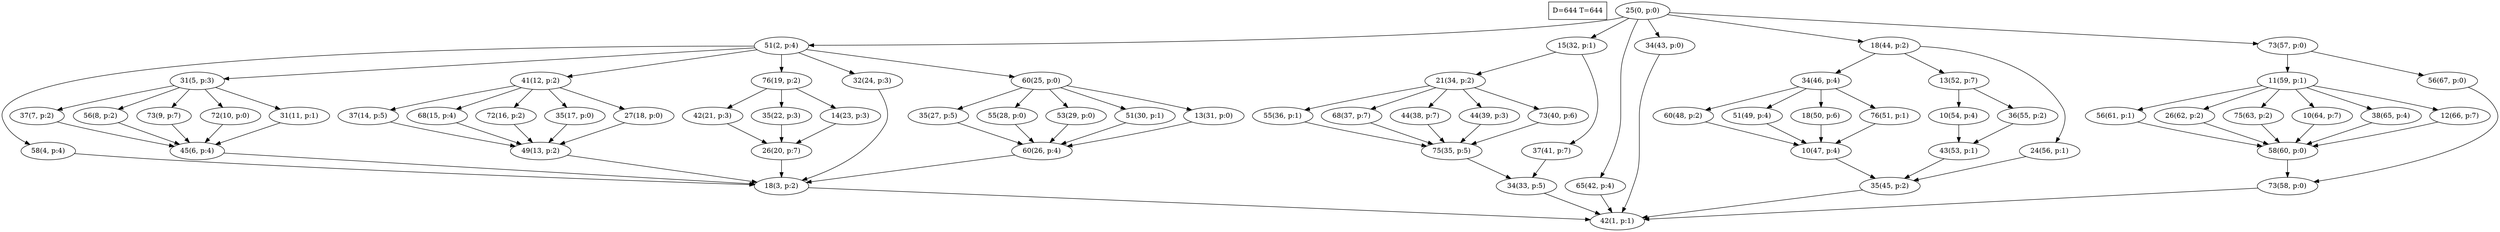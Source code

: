 digraph Task {
i [shape=box, label="D=644 T=644"]; 
0 [label="25(0, p:0)"];
1 [label="42(1, p:1)"];
2 [label="51(2, p:4)"];
3 [label="18(3, p:2)"];
4 [label="58(4, p:4)"];
5 [label="31(5, p:3)"];
6 [label="45(6, p:4)"];
7 [label="37(7, p:2)"];
8 [label="56(8, p:2)"];
9 [label="73(9, p:7)"];
10 [label="72(10, p:0)"];
11 [label="31(11, p:1)"];
12 [label="41(12, p:2)"];
13 [label="49(13, p:2)"];
14 [label="37(14, p:5)"];
15 [label="68(15, p:4)"];
16 [label="72(16, p:2)"];
17 [label="35(17, p:0)"];
18 [label="27(18, p:0)"];
19 [label="76(19, p:2)"];
20 [label="26(20, p:7)"];
21 [label="42(21, p:3)"];
22 [label="35(22, p:3)"];
23 [label="14(23, p:3)"];
24 [label="32(24, p:3)"];
25 [label="60(25, p:0)"];
26 [label="60(26, p:4)"];
27 [label="35(27, p:5)"];
28 [label="55(28, p:0)"];
29 [label="53(29, p:0)"];
30 [label="51(30, p:1)"];
31 [label="13(31, p:0)"];
32 [label="15(32, p:1)"];
33 [label="34(33, p:5)"];
34 [label="21(34, p:2)"];
35 [label="75(35, p:5)"];
36 [label="55(36, p:1)"];
37 [label="68(37, p:7)"];
38 [label="44(38, p:7)"];
39 [label="44(39, p:3)"];
40 [label="73(40, p:6)"];
41 [label="37(41, p:7)"];
42 [label="65(42, p:4)"];
43 [label="34(43, p:0)"];
44 [label="18(44, p:2)"];
45 [label="35(45, p:2)"];
46 [label="34(46, p:4)"];
47 [label="10(47, p:4)"];
48 [label="60(48, p:2)"];
49 [label="51(49, p:4)"];
50 [label="18(50, p:6)"];
51 [label="76(51, p:1)"];
52 [label="13(52, p:7)"];
53 [label="43(53, p:1)"];
54 [label="10(54, p:4)"];
55 [label="36(55, p:2)"];
56 [label="24(56, p:1)"];
57 [label="73(57, p:0)"];
58 [label="73(58, p:0)"];
59 [label="11(59, p:1)"];
60 [label="58(60, p:0)"];
61 [label="56(61, p:1)"];
62 [label="26(62, p:2)"];
63 [label="75(63, p:2)"];
64 [label="10(64, p:7)"];
65 [label="38(65, p:4)"];
66 [label="12(66, p:7)"];
67 [label="56(67, p:0)"];
0 -> 2;
0 -> 32;
0 -> 42;
0 -> 43;
0 -> 44;
0 -> 57;
2 -> 4;
2 -> 5;
2 -> 12;
2 -> 19;
2 -> 24;
2 -> 25;
3 -> 1;
4 -> 3;
5 -> 7;
5 -> 8;
5 -> 9;
5 -> 10;
5 -> 11;
6 -> 3;
7 -> 6;
8 -> 6;
9 -> 6;
10 -> 6;
11 -> 6;
12 -> 14;
12 -> 15;
12 -> 16;
12 -> 17;
12 -> 18;
13 -> 3;
14 -> 13;
15 -> 13;
16 -> 13;
17 -> 13;
18 -> 13;
19 -> 21;
19 -> 22;
19 -> 23;
20 -> 3;
21 -> 20;
22 -> 20;
23 -> 20;
24 -> 3;
25 -> 27;
25 -> 28;
25 -> 29;
25 -> 30;
25 -> 31;
26 -> 3;
27 -> 26;
28 -> 26;
29 -> 26;
30 -> 26;
31 -> 26;
32 -> 34;
32 -> 41;
33 -> 1;
34 -> 36;
34 -> 37;
34 -> 38;
34 -> 39;
34 -> 40;
35 -> 33;
36 -> 35;
37 -> 35;
38 -> 35;
39 -> 35;
40 -> 35;
41 -> 33;
42 -> 1;
43 -> 1;
44 -> 46;
44 -> 52;
44 -> 56;
45 -> 1;
46 -> 48;
46 -> 49;
46 -> 50;
46 -> 51;
47 -> 45;
48 -> 47;
49 -> 47;
50 -> 47;
51 -> 47;
52 -> 54;
52 -> 55;
53 -> 45;
54 -> 53;
55 -> 53;
56 -> 45;
57 -> 59;
57 -> 67;
58 -> 1;
59 -> 61;
59 -> 62;
59 -> 63;
59 -> 64;
59 -> 65;
59 -> 66;
60 -> 58;
61 -> 60;
62 -> 60;
63 -> 60;
64 -> 60;
65 -> 60;
66 -> 60;
67 -> 58;
}